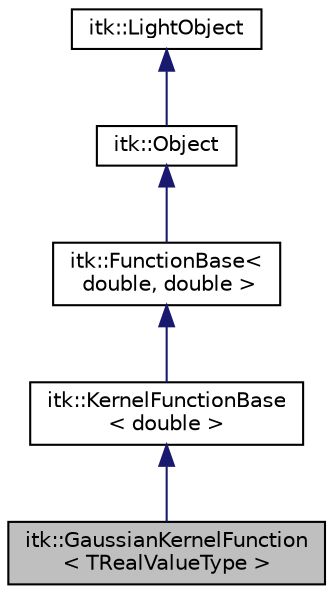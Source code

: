 digraph "itk::GaussianKernelFunction&lt; TRealValueType &gt;"
{
 // LATEX_PDF_SIZE
  edge [fontname="Helvetica",fontsize="10",labelfontname="Helvetica",labelfontsize="10"];
  node [fontname="Helvetica",fontsize="10",shape=record];
  Node1 [label="itk::GaussianKernelFunction\l\< TRealValueType \>",height=0.2,width=0.4,color="black", fillcolor="grey75", style="filled", fontcolor="black",tooltip="Gaussian kernel used for density estimation and nonparametric regression."];
  Node2 -> Node1 [dir="back",color="midnightblue",fontsize="10",style="solid",fontname="Helvetica"];
  Node2 [label="itk::KernelFunctionBase\l\< double \>",height=0.2,width=0.4,color="black", fillcolor="white", style="filled",URL="$classitk_1_1KernelFunctionBase.html",tooltip=" "];
  Node3 -> Node2 [dir="back",color="midnightblue",fontsize="10",style="solid",fontname="Helvetica"];
  Node3 [label="itk::FunctionBase\<\l double, double \>",height=0.2,width=0.4,color="black", fillcolor="white", style="filled",URL="$classitk_1_1FunctionBase.html",tooltip=" "];
  Node4 -> Node3 [dir="back",color="midnightblue",fontsize="10",style="solid",fontname="Helvetica"];
  Node4 [label="itk::Object",height=0.2,width=0.4,color="black", fillcolor="white", style="filled",URL="$classitk_1_1Object.html",tooltip="Base class for most ITK classes."];
  Node5 -> Node4 [dir="back",color="midnightblue",fontsize="10",style="solid",fontname="Helvetica"];
  Node5 [label="itk::LightObject",height=0.2,width=0.4,color="black", fillcolor="white", style="filled",URL="$classitk_1_1LightObject.html",tooltip="Light weight base class for most itk classes."];
}
